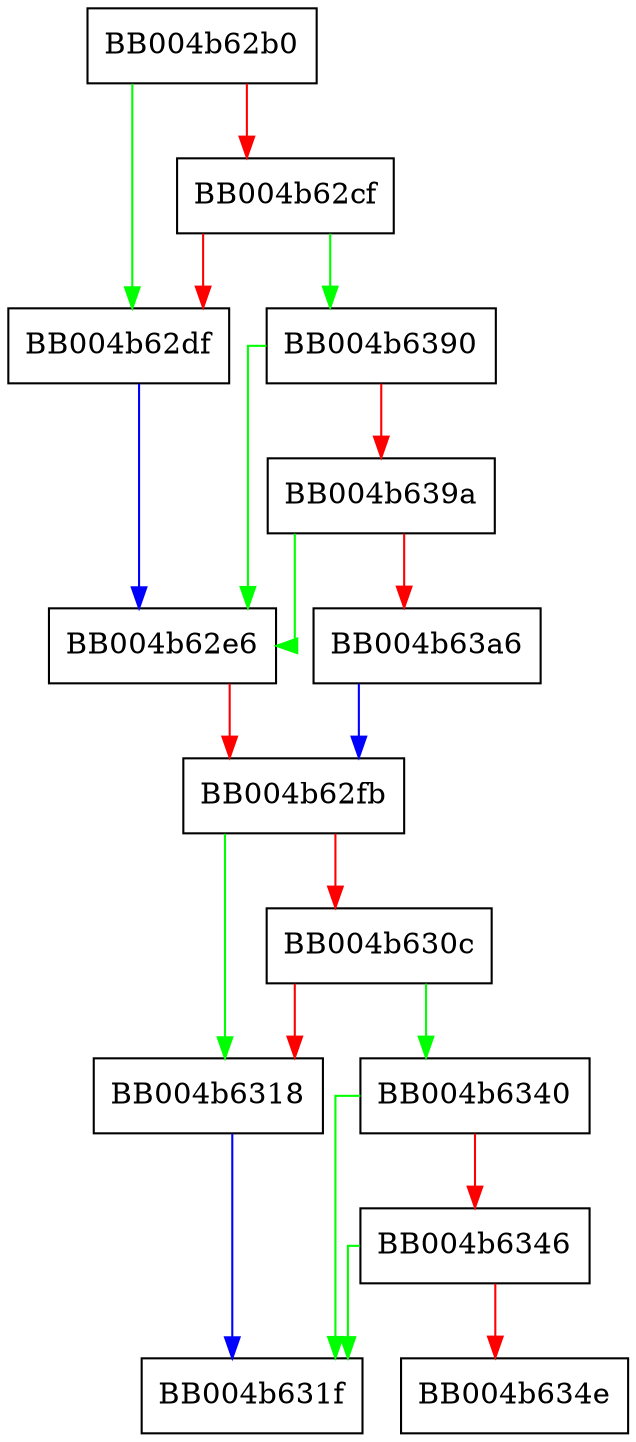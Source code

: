 digraph ossl_quic_port_update_poll_descriptors {
  node [shape="box"];
  graph [splines=ortho];
  BB004b62b0 -> BB004b62df [color="green"];
  BB004b62b0 -> BB004b62cf [color="red"];
  BB004b62cf -> BB004b6390 [color="green"];
  BB004b62cf -> BB004b62df [color="red"];
  BB004b62df -> BB004b62e6 [color="blue"];
  BB004b62e6 -> BB004b62fb [color="red"];
  BB004b62fb -> BB004b6318 [color="green"];
  BB004b62fb -> BB004b630c [color="red"];
  BB004b630c -> BB004b6340 [color="green"];
  BB004b630c -> BB004b6318 [color="red"];
  BB004b6318 -> BB004b631f [color="blue"];
  BB004b6340 -> BB004b631f [color="green"];
  BB004b6340 -> BB004b6346 [color="red"];
  BB004b6346 -> BB004b631f [color="green"];
  BB004b6346 -> BB004b634e [color="red"];
  BB004b6390 -> BB004b62e6 [color="green"];
  BB004b6390 -> BB004b639a [color="red"];
  BB004b639a -> BB004b62e6 [color="green"];
  BB004b639a -> BB004b63a6 [color="red"];
  BB004b63a6 -> BB004b62fb [color="blue"];
}